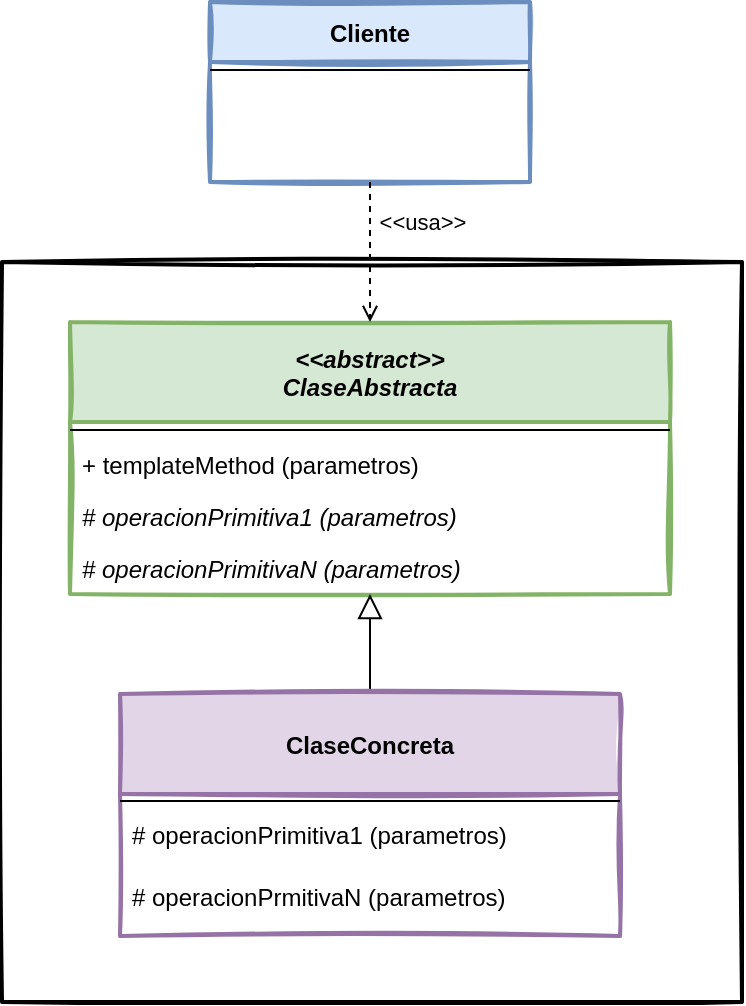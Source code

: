 <mxfile version="16.1.2" type="device" pages="2"><diagram id="C5RBs43oDa-KdzZeNtuy" name="Template Method- Plantilla"><mxGraphModel dx="1422" dy="2034" grid="1" gridSize="10" guides="1" tooltips="1" connect="1" arrows="1" fold="1" page="1" pageScale="1" pageWidth="827" pageHeight="1169" math="0" shadow="0"><root><mxCell id="WIyWlLk6GJQsqaUBKTNV-0"/><mxCell id="WIyWlLk6GJQsqaUBKTNV-1" parent="WIyWlLk6GJQsqaUBKTNV-0"/><mxCell id="IsRkaujwhjkFQP2qugin-0" value="" style="rounded=0;whiteSpace=wrap;html=1;sketch=1;fillStyle=solid;startSize=30;strokeWidth=2;" parent="WIyWlLk6GJQsqaUBKTNV-1" vertex="1"><mxGeometry x="230" y="-880" width="370" height="370" as="geometry"/></mxCell><mxCell id="zkfFHV4jXpPFQw0GAbJ--17" value="Cliente" style="swimlane;fontStyle=1;align=center;verticalAlign=middle;childLayout=stackLayout;horizontal=1;startSize=30;horizontalStack=0;resizeParent=1;resizeLast=0;collapsible=1;marginBottom=0;rounded=0;shadow=0;strokeWidth=2;strokeColor=#6c8ebf;fillColor=#dae8fc;swimlaneFillColor=rgba(255, 255, 255, 1);sketch=1;fillStyle=solid;" parent="WIyWlLk6GJQsqaUBKTNV-1" vertex="1"><mxGeometry x="334" y="-1010" width="160" height="90" as="geometry"><mxRectangle x="550" y="140" width="160" height="26" as="alternateBounds"/></mxGeometry></mxCell><mxCell id="zkfFHV4jXpPFQw0GAbJ--23" value="" style="line;html=1;strokeWidth=1;align=left;verticalAlign=middle;spacingTop=-1;spacingLeft=3;spacingRight=3;rotatable=0;labelPosition=right;points=[];portConstraint=eastwest;" parent="zkfFHV4jXpPFQw0GAbJ--17" vertex="1"><mxGeometry y="30" width="160" height="8" as="geometry"/></mxCell><mxCell id="6o2ScJmvv6mLIt0-O66D-0" value="&lt;&lt;abstract&gt;&gt;&#10;ClaseAbstracta" style="swimlane;fontStyle=3;align=center;verticalAlign=middle;childLayout=stackLayout;horizontal=1;startSize=50;horizontalStack=0;resizeParent=1;resizeLast=0;collapsible=1;marginBottom=0;rounded=0;shadow=0;strokeWidth=2;strokeColor=#82b366;fillColor=#d5e8d4;swimlaneFillColor=rgba(255, 255, 255, 1);sketch=1;fillStyle=solid;" parent="WIyWlLk6GJQsqaUBKTNV-1" vertex="1"><mxGeometry x="264" y="-850" width="300" height="136" as="geometry"><mxRectangle x="340" y="380" width="170" height="26" as="alternateBounds"/></mxGeometry></mxCell><mxCell id="6o2ScJmvv6mLIt0-O66D-2" value="" style="line;html=1;strokeWidth=1;align=left;verticalAlign=middle;spacingTop=-1;spacingLeft=3;spacingRight=3;rotatable=0;labelPosition=right;points=[];portConstraint=eastwest;" parent="6o2ScJmvv6mLIt0-O66D-0" vertex="1"><mxGeometry y="50" width="300" height="8" as="geometry"/></mxCell><mxCell id="6o2ScJmvv6mLIt0-O66D-8" value="+ templateMethod (parametros)" style="text;strokeColor=none;fillColor=none;align=left;verticalAlign=top;spacingLeft=4;spacingRight=4;overflow=hidden;rotatable=0;points=[[0,0.5],[1,0.5]];portConstraint=eastwest;rounded=1;sketch=1;fillStyle=solid;startSize=30;" parent="6o2ScJmvv6mLIt0-O66D-0" vertex="1"><mxGeometry y="58" width="300" height="26" as="geometry"/></mxCell><mxCell id="ieB1Kq9k8TXDWeu2pgN4-2" value="# operacionPrimitiva1 (parametros)" style="text;strokeColor=none;fillColor=none;align=left;verticalAlign=top;spacingLeft=4;spacingRight=4;overflow=hidden;rotatable=0;points=[[0,0.5],[1,0.5]];portConstraint=eastwest;rounded=1;sketch=1;fillStyle=solid;startSize=30;fontStyle=2" parent="6o2ScJmvv6mLIt0-O66D-0" vertex="1"><mxGeometry y="84" width="300" height="26" as="geometry"/></mxCell><mxCell id="BNEV2r2Jg9XEwIPjCUAv-0" value="# operacionPrimitivaN (parametros)" style="text;strokeColor=none;fillColor=none;align=left;verticalAlign=top;spacingLeft=4;spacingRight=4;overflow=hidden;rotatable=0;points=[[0,0.5],[1,0.5]];portConstraint=eastwest;rounded=1;sketch=1;fillStyle=solid;startSize=30;fontStyle=2" parent="6o2ScJmvv6mLIt0-O66D-0" vertex="1"><mxGeometry y="110" width="300" height="26" as="geometry"/></mxCell><mxCell id="k5wm91UWRszTpHUkDyNY-7" value="" style="endArrow=block;endSize=10;endFill=0;shadow=0;strokeWidth=1;rounded=0;edgeStyle=elbowEdgeStyle;elbow=vertical;entryX=0.5;entryY=1;entryDx=0;entryDy=0;exitX=0.5;exitY=0;exitDx=0;exitDy=0;" parent="WIyWlLk6GJQsqaUBKTNV-1" source="k5wm91UWRszTpHUkDyNY-3" target="6o2ScJmvv6mLIt0-O66D-0" edge="1"><mxGeometry width="160" relative="1" as="geometry"><mxPoint x="266" y="-610" as="sourcePoint"/><mxPoint x="406" y="-690" as="targetPoint"/><Array as="points"><mxPoint x="349" y="-680"/></Array></mxGeometry></mxCell><mxCell id="k5wm91UWRszTpHUkDyNY-3" value="ClaseConcreta" style="swimlane;fontStyle=1;align=center;verticalAlign=middle;childLayout=stackLayout;horizontal=1;startSize=50;horizontalStack=0;resizeParent=1;resizeLast=0;collapsible=1;marginBottom=0;rounded=0;shadow=0;strokeWidth=2;strokeColor=#9673a6;fillColor=#e1d5e7;swimlaneFillColor=rgba(255, 255, 255, 1);sketch=1;fillStyle=solid;" parent="WIyWlLk6GJQsqaUBKTNV-1" vertex="1"><mxGeometry x="289" y="-664" width="250" height="121" as="geometry"><mxRectangle x="340" y="380" width="170" height="26" as="alternateBounds"/></mxGeometry></mxCell><mxCell id="k5wm91UWRszTpHUkDyNY-4" value="" style="line;html=1;strokeWidth=1;align=left;verticalAlign=middle;spacingTop=-1;spacingLeft=3;spacingRight=3;rotatable=0;labelPosition=right;points=[];portConstraint=eastwest;" parent="k5wm91UWRszTpHUkDyNY-3" vertex="1"><mxGeometry y="50" width="250" height="7" as="geometry"/></mxCell><mxCell id="k5wm91UWRszTpHUkDyNY-5" value="# operacionPrimitiva1 (parametros)" style="text;strokeColor=none;fillColor=none;align=left;verticalAlign=top;spacingLeft=4;spacingRight=4;overflow=hidden;rotatable=0;points=[[0,0.5],[1,0.5]];portConstraint=eastwest;rounded=1;sketch=1;fillStyle=solid;startSize=30;" parent="k5wm91UWRszTpHUkDyNY-3" vertex="1"><mxGeometry y="57" width="250" height="31" as="geometry"/></mxCell><mxCell id="ieB1Kq9k8TXDWeu2pgN4-4" value="# operacionPrmitivaN (parametros)" style="text;strokeColor=none;fillColor=none;align=left;verticalAlign=top;spacingLeft=4;spacingRight=4;overflow=hidden;rotatable=0;points=[[0,0.5],[1,0.5]];portConstraint=eastwest;rounded=1;sketch=1;fillStyle=solid;startSize=30;" parent="k5wm91UWRszTpHUkDyNY-3" vertex="1"><mxGeometry y="88" width="250" height="31" as="geometry"/></mxCell><mxCell id="L1Eb076bTRKAhKmEa36_-3" value="&amp;lt;&amp;lt;usa&amp;gt;&amp;gt;" style="edgeStyle=orthogonalEdgeStyle;rounded=0;orthogonalLoop=1;jettySize=auto;html=1;startSize=30;dashed=1;endFill=0;endArrow=open;exitX=0.5;exitY=1;exitDx=0;exitDy=0;entryX=0.5;entryY=0;entryDx=0;entryDy=0;" parent="WIyWlLk6GJQsqaUBKTNV-1" source="zkfFHV4jXpPFQw0GAbJ--17" target="6o2ScJmvv6mLIt0-O66D-0" edge="1"><mxGeometry x="-0.429" y="26" relative="1" as="geometry"><mxPoint x="424" y="-800" as="sourcePoint"/><mxPoint x="414" y="-880" as="targetPoint"/><mxPoint as="offset"/></mxGeometry></mxCell></root></mxGraphModel></diagram><diagram name="Template Method- Implementación" id="X6nwsz4PYN3AzI3nhBWw"><mxGraphModel dx="1422" dy="2034" grid="1" gridSize="10" guides="1" tooltips="1" connect="1" arrows="1" fold="1" page="1" pageScale="1" pageWidth="827" pageHeight="1169" math="0" shadow="0"><root><mxCell id="ezwqxpT_f8ewQzghGBej-0"/><mxCell id="ezwqxpT_f8ewQzghGBej-1" parent="ezwqxpT_f8ewQzghGBej-0"/><mxCell id="ezwqxpT_f8ewQzghGBej-2" value="" style="rounded=0;whiteSpace=wrap;html=1;sketch=1;fillStyle=solid;startSize=30;strokeWidth=2;" parent="ezwqxpT_f8ewQzghGBej-1" vertex="1"><mxGeometry x="200" y="-880" width="430" height="560" as="geometry"/></mxCell><mxCell id="ezwqxpT_f8ewQzghGBej-3" value="Cliente" style="swimlane;fontStyle=1;align=center;verticalAlign=middle;childLayout=stackLayout;horizontal=1;startSize=30;horizontalStack=0;resizeParent=1;resizeLast=0;collapsible=1;marginBottom=0;rounded=0;shadow=0;strokeWidth=2;strokeColor=#6c8ebf;fillColor=#dae8fc;swimlaneFillColor=rgba(255, 255, 255, 1);sketch=1;fillStyle=solid;" parent="ezwqxpT_f8ewQzghGBej-1" vertex="1"><mxGeometry x="334" y="-1010" width="160" height="90" as="geometry"><mxRectangle x="550" y="140" width="160" height="26" as="alternateBounds"/></mxGeometry></mxCell><mxCell id="ezwqxpT_f8ewQzghGBej-4" value="" style="line;html=1;strokeWidth=1;align=left;verticalAlign=middle;spacingTop=-1;spacingLeft=3;spacingRight=3;rotatable=0;labelPosition=right;points=[];portConstraint=eastwest;" parent="ezwqxpT_f8ewQzghGBej-3" vertex="1"><mxGeometry y="30" width="160" height="8" as="geometry"/></mxCell><mxCell id="ezwqxpT_f8ewQzghGBej-5" value="&lt;&lt;abstract&gt;&gt;&#10;ConversorDatos" style="swimlane;fontStyle=3;align=center;verticalAlign=middle;childLayout=stackLayout;horizontal=1;startSize=50;horizontalStack=0;resizeParent=1;resizeLast=0;collapsible=1;marginBottom=0;rounded=0;shadow=0;strokeWidth=2;strokeColor=#82b366;fillColor=#d5e8d4;swimlaneFillColor=rgba(255, 255, 255, 1);sketch=1;fillStyle=solid;" parent="ezwqxpT_f8ewQzghGBej-1" vertex="1"><mxGeometry x="264" y="-850" width="300" height="240" as="geometry"><mxRectangle x="340" y="380" width="170" height="26" as="alternateBounds"/></mxGeometry></mxCell><mxCell id="ezwqxpT_f8ewQzghGBej-6" value="" style="line;html=1;strokeWidth=1;align=left;verticalAlign=middle;spacingTop=-1;spacingLeft=3;spacingRight=3;rotatable=0;labelPosition=right;points=[];portConstraint=eastwest;" parent="ezwqxpT_f8ewQzghGBej-5" vertex="1"><mxGeometry y="50" width="300" height="8" as="geometry"/></mxCell><mxCell id="ezwqxpT_f8ewQzghGBej-7" value="+ convierte(int[]) : int" style="text;strokeColor=none;fillColor=none;align=left;verticalAlign=top;spacingLeft=4;spacingRight=4;overflow=hidden;rotatable=0;points=[[0,0.5],[1,0.5]];portConstraint=eastwest;rounded=1;sketch=1;fillStyle=solid;startSize=30;" parent="ezwqxpT_f8ewQzghGBej-5" vertex="1"><mxGeometry y="58" width="300" height="26" as="geometry"/></mxCell><mxCell id="ezwqxpT_f8ewQzghGBej-8" value="# conecta(int[]): CanalDatos" style="text;strokeColor=none;fillColor=none;align=left;verticalAlign=top;spacingLeft=4;spacingRight=4;overflow=hidden;rotatable=0;points=[[0,0.5],[1,0.5]];portConstraint=eastwest;rounded=1;sketch=1;fillStyle=solid;startSize=30;fontStyle=2" parent="ezwqxpT_f8ewQzghGBej-5" vertex="1"><mxGeometry y="84" width="300" height="26" as="geometry"/></mxCell><mxCell id="ezwqxpT_f8ewQzghGBej-9" value="# selecciona(CanalDatos): Dato" style="text;strokeColor=none;fillColor=none;align=left;verticalAlign=top;spacingLeft=4;spacingRight=4;overflow=hidden;rotatable=0;points=[[0,0.5],[1,0.5]];portConstraint=eastwest;rounded=1;sketch=1;fillStyle=solid;startSize=30;fontStyle=2" parent="ezwqxpT_f8ewQzghGBej-5" vertex="1"><mxGeometry y="110" width="300" height="26" as="geometry"/></mxCell><mxCell id="ezwqxpT_f8ewQzghGBej-16" value="# procesa(Dato): Dato" style="text;strokeColor=none;fillColor=none;align=left;verticalAlign=top;spacingLeft=4;spacingRight=4;overflow=hidden;rotatable=0;points=[[0,0.5],[1,0.5]];portConstraint=eastwest;rounded=1;sketch=1;fillStyle=solid;startSize=30;fontStyle=2" parent="ezwqxpT_f8ewQzghGBej-5" vertex="1"><mxGeometry y="136" width="300" height="26" as="geometry"/></mxCell><mxCell id="ezwqxpT_f8ewQzghGBej-17" value="# isNotificacionNecesaria(Dato): boolean" style="text;strokeColor=none;fillColor=none;align=left;verticalAlign=top;spacingLeft=4;spacingRight=4;overflow=hidden;rotatable=0;points=[[0,0.5],[1,0.5]];portConstraint=eastwest;rounded=1;sketch=1;fillStyle=solid;startSize=30;fontStyle=2" parent="ezwqxpT_f8ewQzghGBej-5" vertex="1"><mxGeometry y="162" width="300" height="26" as="geometry"/></mxCell><mxCell id="ezwqxpT_f8ewQzghGBej-18" value="# notifica(Dato): void" style="text;strokeColor=none;fillColor=none;align=left;verticalAlign=top;spacingLeft=4;spacingRight=4;overflow=hidden;rotatable=0;points=[[0,0.5],[1,0.5]];portConstraint=eastwest;rounded=1;sketch=1;fillStyle=solid;startSize=30;fontStyle=2" parent="ezwqxpT_f8ewQzghGBej-5" vertex="1"><mxGeometry y="188" width="300" height="26" as="geometry"/></mxCell><mxCell id="ezwqxpT_f8ewQzghGBej-19" value="# desconecta(CanalDatos): void" style="text;strokeColor=none;fillColor=none;align=left;verticalAlign=top;spacingLeft=4;spacingRight=4;overflow=hidden;rotatable=0;points=[[0,0.5],[1,0.5]];portConstraint=eastwest;rounded=1;sketch=1;fillStyle=solid;startSize=30;fontStyle=2" parent="ezwqxpT_f8ewQzghGBej-5" vertex="1"><mxGeometry y="214" width="300" height="26" as="geometry"/></mxCell><mxCell id="ezwqxpT_f8ewQzghGBej-10" value="" style="endArrow=block;endSize=10;endFill=0;shadow=0;strokeWidth=1;rounded=0;edgeStyle=elbowEdgeStyle;elbow=vertical;entryX=0.5;entryY=1;entryDx=0;entryDy=0;exitX=0.5;exitY=0;exitDx=0;exitDy=0;" parent="ezwqxpT_f8ewQzghGBej-1" source="ezwqxpT_f8ewQzghGBej-11" target="ezwqxpT_f8ewQzghGBej-5" edge="1"><mxGeometry width="160" relative="1" as="geometry"><mxPoint x="266" y="-610" as="sourcePoint"/><mxPoint x="406" y="-690" as="targetPoint"/><Array as="points"/></mxGeometry></mxCell><mxCell id="ezwqxpT_f8ewQzghGBej-11" value="ConversorCadenas" style="swimlane;fontStyle=1;align=center;verticalAlign=middle;childLayout=stackLayout;horizontal=1;startSize=50;horizontalStack=0;resizeParent=1;resizeLast=0;collapsible=1;marginBottom=0;rounded=0;shadow=0;strokeWidth=2;strokeColor=#9673a6;fillColor=#e1d5e7;swimlaneFillColor=rgba(255, 255, 255, 1);sketch=1;fillStyle=solid;" parent="ezwqxpT_f8ewQzghGBej-1" vertex="1"><mxGeometry x="289" y="-560" width="250" height="220" as="geometry"><mxRectangle x="340" y="380" width="170" height="26" as="alternateBounds"/></mxGeometry></mxCell><mxCell id="ezwqxpT_f8ewQzghGBej-12" value="" style="line;html=1;strokeWidth=1;align=left;verticalAlign=middle;spacingTop=-1;spacingLeft=3;spacingRight=3;rotatable=0;labelPosition=right;points=[];portConstraint=eastwest;" parent="ezwqxpT_f8ewQzghGBej-11" vertex="1"><mxGeometry y="50" width="250" height="7" as="geometry"/></mxCell><mxCell id="ezwqxpT_f8ewQzghGBej-21" value="# conecta(String[]): CanalDatos" style="text;strokeColor=none;fillColor=none;align=left;verticalAlign=top;spacingLeft=4;spacingRight=4;overflow=hidden;rotatable=0;points=[[0,0.5],[1,0.5]];portConstraint=eastwest;rounded=1;sketch=1;fillStyle=solid;startSize=30;fontStyle=0" parent="ezwqxpT_f8ewQzghGBej-11" vertex="1"><mxGeometry y="57" width="250" height="26" as="geometry"/></mxCell><mxCell id="ezwqxpT_f8ewQzghGBej-22" value="# selecciona(CanalDatos): Dato" style="text;strokeColor=none;fillColor=none;align=left;verticalAlign=top;spacingLeft=4;spacingRight=4;overflow=hidden;rotatable=0;points=[[0,0.5],[1,0.5]];portConstraint=eastwest;rounded=1;sketch=1;fillStyle=solid;startSize=30;fontStyle=0" parent="ezwqxpT_f8ewQzghGBej-11" vertex="1"><mxGeometry y="83" width="250" height="26" as="geometry"/></mxCell><mxCell id="ezwqxpT_f8ewQzghGBej-23" value="# procesa(Dato): Dato" style="text;strokeColor=none;fillColor=none;align=left;verticalAlign=top;spacingLeft=4;spacingRight=4;overflow=hidden;rotatable=0;points=[[0,0.5],[1,0.5]];portConstraint=eastwest;rounded=1;sketch=1;fillStyle=solid;startSize=30;fontStyle=0" parent="ezwqxpT_f8ewQzghGBej-11" vertex="1"><mxGeometry y="109" width="250" height="26" as="geometry"/></mxCell><mxCell id="ezwqxpT_f8ewQzghGBej-24" value="# isNotificacionNecesaria(Dato): boolean" style="text;strokeColor=none;fillColor=none;align=left;verticalAlign=top;spacingLeft=4;spacingRight=4;overflow=hidden;rotatable=0;points=[[0,0.5],[1,0.5]];portConstraint=eastwest;rounded=1;sketch=1;fillStyle=solid;startSize=30;fontStyle=0" parent="ezwqxpT_f8ewQzghGBej-11" vertex="1"><mxGeometry y="135" width="250" height="26" as="geometry"/></mxCell><mxCell id="ezwqxpT_f8ewQzghGBej-25" value="# notifica(Dato): void" style="text;strokeColor=none;fillColor=none;align=left;verticalAlign=top;spacingLeft=4;spacingRight=4;overflow=hidden;rotatable=0;points=[[0,0.5],[1,0.5]];portConstraint=eastwest;rounded=1;sketch=1;fillStyle=solid;startSize=30;fontStyle=0" parent="ezwqxpT_f8ewQzghGBej-11" vertex="1"><mxGeometry y="161" width="250" height="26" as="geometry"/></mxCell><mxCell id="ezwqxpT_f8ewQzghGBej-26" value="# desconecta(): void" style="text;strokeColor=none;fillColor=none;align=left;verticalAlign=top;spacingLeft=4;spacingRight=4;overflow=hidden;rotatable=0;points=[[0,0.5],[1,0.5]];portConstraint=eastwest;rounded=1;sketch=1;fillStyle=solid;startSize=30;fontStyle=0" parent="ezwqxpT_f8ewQzghGBej-11" vertex="1"><mxGeometry y="187" width="250" height="26" as="geometry"/></mxCell><mxCell id="ezwqxpT_f8ewQzghGBej-15" value="&amp;lt;&amp;lt;usa&amp;gt;&amp;gt;" style="edgeStyle=orthogonalEdgeStyle;rounded=0;orthogonalLoop=1;jettySize=auto;html=1;startSize=30;dashed=1;endFill=0;endArrow=open;exitX=0.5;exitY=1;exitDx=0;exitDy=0;entryX=0.5;entryY=0;entryDx=0;entryDy=0;" parent="ezwqxpT_f8ewQzghGBej-1" source="ezwqxpT_f8ewQzghGBej-3" target="ezwqxpT_f8ewQzghGBej-5" edge="1"><mxGeometry x="-0.429" y="26" relative="1" as="geometry"><mxPoint x="424" y="-800" as="sourcePoint"/><mxPoint x="414" y="-880" as="targetPoint"/><mxPoint as="offset"/></mxGeometry></mxCell></root></mxGraphModel></diagram></mxfile>
